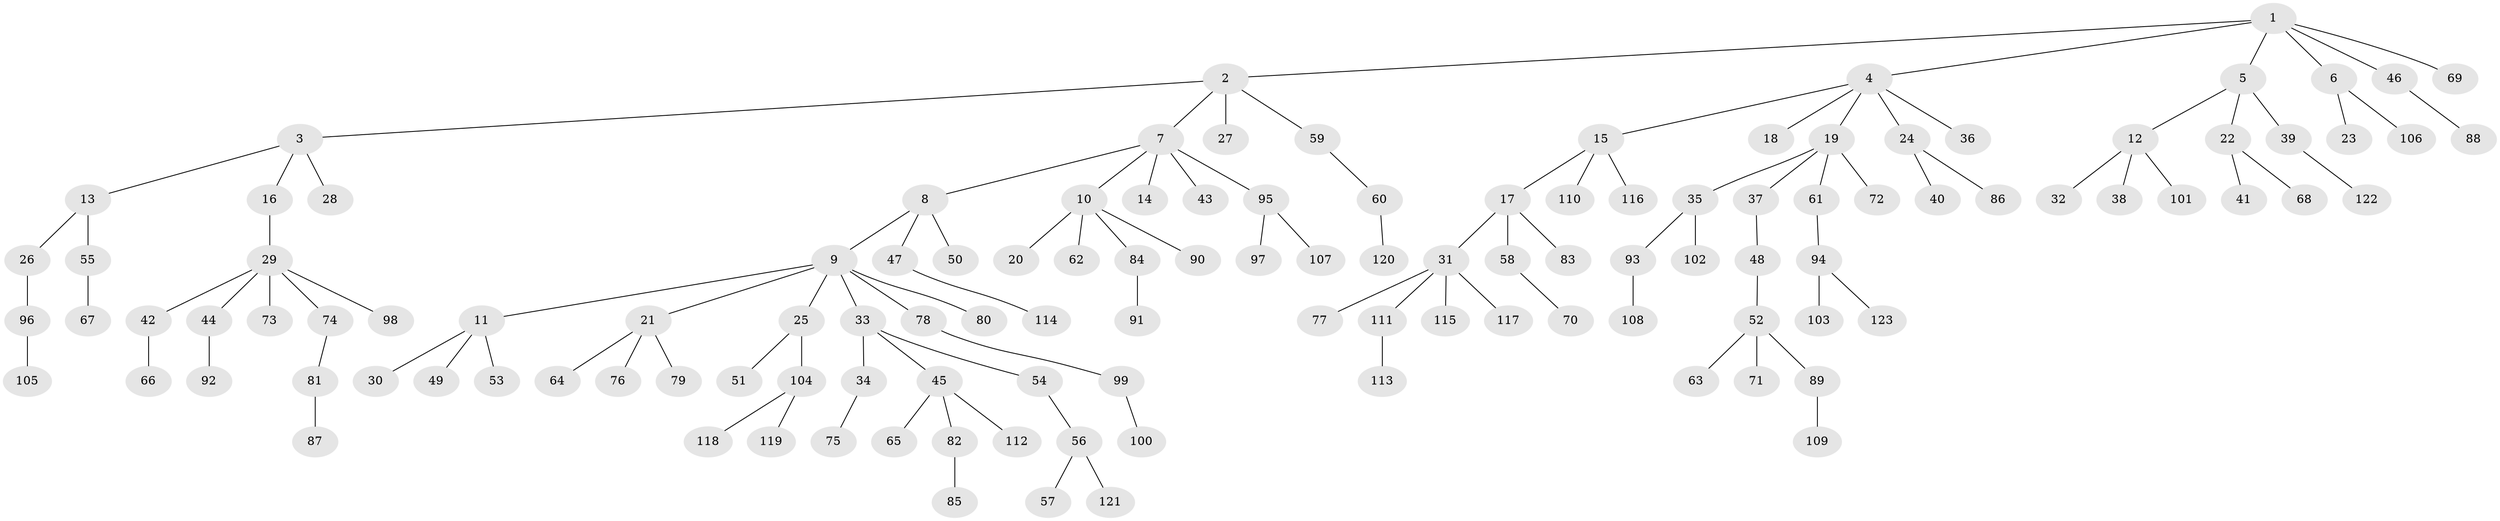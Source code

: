 // coarse degree distribution, {9: 0.011627906976744186, 4: 0.09302325581395349, 6: 0.011627906976744186, 3: 0.08139534883720931, 2: 0.1744186046511628, 5: 0.03488372093023256, 7: 0.011627906976744186, 1: 0.5813953488372093}
// Generated by graph-tools (version 1.1) at 2025/19/03/04/25 18:19:05]
// undirected, 123 vertices, 122 edges
graph export_dot {
graph [start="1"]
  node [color=gray90,style=filled];
  1;
  2;
  3;
  4;
  5;
  6;
  7;
  8;
  9;
  10;
  11;
  12;
  13;
  14;
  15;
  16;
  17;
  18;
  19;
  20;
  21;
  22;
  23;
  24;
  25;
  26;
  27;
  28;
  29;
  30;
  31;
  32;
  33;
  34;
  35;
  36;
  37;
  38;
  39;
  40;
  41;
  42;
  43;
  44;
  45;
  46;
  47;
  48;
  49;
  50;
  51;
  52;
  53;
  54;
  55;
  56;
  57;
  58;
  59;
  60;
  61;
  62;
  63;
  64;
  65;
  66;
  67;
  68;
  69;
  70;
  71;
  72;
  73;
  74;
  75;
  76;
  77;
  78;
  79;
  80;
  81;
  82;
  83;
  84;
  85;
  86;
  87;
  88;
  89;
  90;
  91;
  92;
  93;
  94;
  95;
  96;
  97;
  98;
  99;
  100;
  101;
  102;
  103;
  104;
  105;
  106;
  107;
  108;
  109;
  110;
  111;
  112;
  113;
  114;
  115;
  116;
  117;
  118;
  119;
  120;
  121;
  122;
  123;
  1 -- 2;
  1 -- 4;
  1 -- 5;
  1 -- 6;
  1 -- 46;
  1 -- 69;
  2 -- 3;
  2 -- 7;
  2 -- 27;
  2 -- 59;
  3 -- 13;
  3 -- 16;
  3 -- 28;
  4 -- 15;
  4 -- 18;
  4 -- 19;
  4 -- 24;
  4 -- 36;
  5 -- 12;
  5 -- 22;
  5 -- 39;
  6 -- 23;
  6 -- 106;
  7 -- 8;
  7 -- 10;
  7 -- 14;
  7 -- 43;
  7 -- 95;
  8 -- 9;
  8 -- 47;
  8 -- 50;
  9 -- 11;
  9 -- 21;
  9 -- 25;
  9 -- 33;
  9 -- 78;
  9 -- 80;
  10 -- 20;
  10 -- 62;
  10 -- 84;
  10 -- 90;
  11 -- 30;
  11 -- 49;
  11 -- 53;
  12 -- 32;
  12 -- 38;
  12 -- 101;
  13 -- 26;
  13 -- 55;
  15 -- 17;
  15 -- 110;
  15 -- 116;
  16 -- 29;
  17 -- 31;
  17 -- 58;
  17 -- 83;
  19 -- 35;
  19 -- 37;
  19 -- 61;
  19 -- 72;
  21 -- 64;
  21 -- 76;
  21 -- 79;
  22 -- 41;
  22 -- 68;
  24 -- 40;
  24 -- 86;
  25 -- 51;
  25 -- 104;
  26 -- 96;
  29 -- 42;
  29 -- 44;
  29 -- 73;
  29 -- 74;
  29 -- 98;
  31 -- 77;
  31 -- 111;
  31 -- 115;
  31 -- 117;
  33 -- 34;
  33 -- 45;
  33 -- 54;
  34 -- 75;
  35 -- 93;
  35 -- 102;
  37 -- 48;
  39 -- 122;
  42 -- 66;
  44 -- 92;
  45 -- 65;
  45 -- 82;
  45 -- 112;
  46 -- 88;
  47 -- 114;
  48 -- 52;
  52 -- 63;
  52 -- 71;
  52 -- 89;
  54 -- 56;
  55 -- 67;
  56 -- 57;
  56 -- 121;
  58 -- 70;
  59 -- 60;
  60 -- 120;
  61 -- 94;
  74 -- 81;
  78 -- 99;
  81 -- 87;
  82 -- 85;
  84 -- 91;
  89 -- 109;
  93 -- 108;
  94 -- 103;
  94 -- 123;
  95 -- 97;
  95 -- 107;
  96 -- 105;
  99 -- 100;
  104 -- 118;
  104 -- 119;
  111 -- 113;
}
